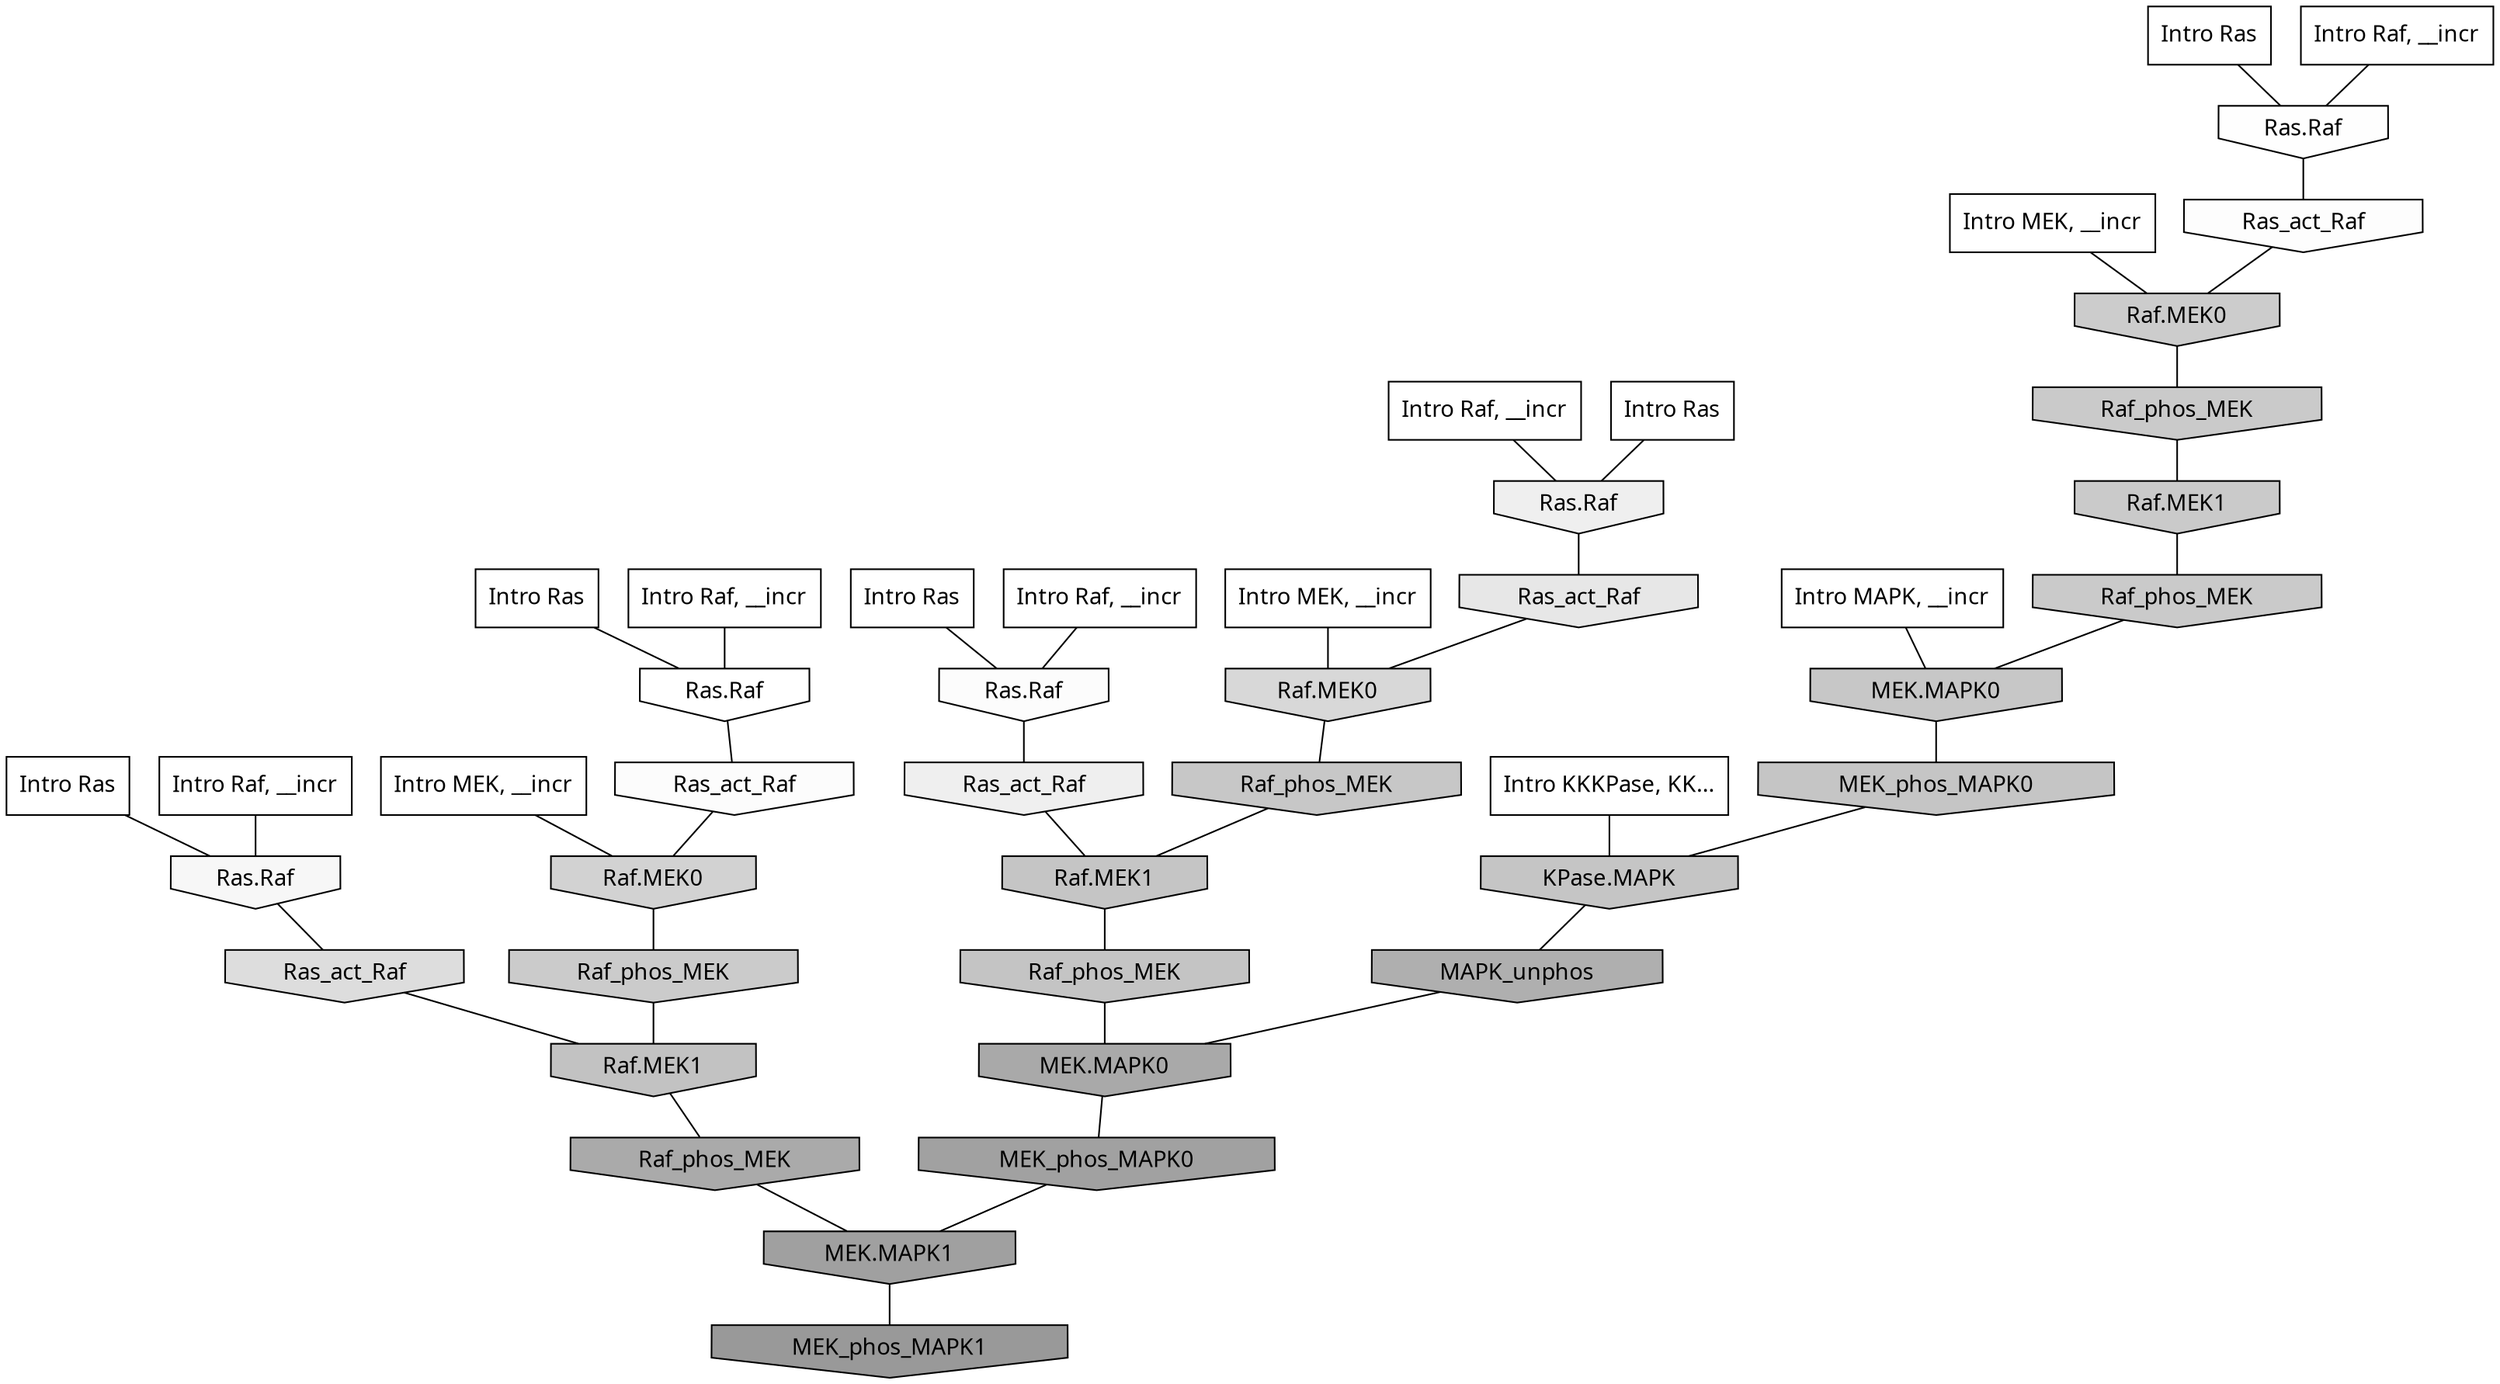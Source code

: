 digraph G{
  rankdir="TB";
  ranksep=0.30;
  node [fontname="CMU Serif"];
  edge [fontname="CMU Serif"];
  
  0 [label="Intro Ras", shape=rectangle, style=filled, fillcolor="0.000 0.000 1.000"]
  
  10 [label="Intro Ras", shape=rectangle, style=filled, fillcolor="0.000 0.000 1.000"]
  
  19 [label="Intro Ras", shape=rectangle, style=filled, fillcolor="0.000 0.000 1.000"]
  
  48 [label="Intro Ras", shape=rectangle, style=filled, fillcolor="0.000 0.000 1.000"]
  
  58 [label="Intro Ras", shape=rectangle, style=filled, fillcolor="0.000 0.000 1.000"]
  
  170 [label="Intro Raf, __incr", shape=rectangle, style=filled, fillcolor="0.000 0.000 1.000"]
  
  430 [label="Intro Raf, __incr", shape=rectangle, style=filled, fillcolor="0.000 0.000 1.000"]
  
  873 [label="Intro Raf, __incr", shape=rectangle, style=filled, fillcolor="0.000 0.000 1.000"]
  
  942 [label="Intro Raf, __incr", shape=rectangle, style=filled, fillcolor="0.000 0.000 1.000"]
  
  1074 [label="Intro Raf, __incr", shape=rectangle, style=filled, fillcolor="0.000 0.000 1.000"]
  
  1313 [label="Intro MEK, __incr", shape=rectangle, style=filled, fillcolor="0.000 0.000 1.000"]
  
  1524 [label="Intro MEK, __incr", shape=rectangle, style=filled, fillcolor="0.000 0.000 1.000"]
  
  1564 [label="Intro MEK, __incr", shape=rectangle, style=filled, fillcolor="0.000 0.000 1.000"]
  
  2578 [label="Intro MAPK, __incr", shape=rectangle, style=filled, fillcolor="0.000 0.000 1.000"]
  
  3137 [label="Intro KKKPase, KK...", shape=rectangle, style=filled, fillcolor="0.000 0.000 1.000"]
  
  3268 [label="Ras.Raf", shape=invhouse, style=filled, fillcolor="0.000 0.000 1.000"]
  
  3353 [label="Ras.Raf", shape=invhouse, style=filled, fillcolor="0.000 0.000 0.993"]
  
  3356 [label="Ras_act_Raf", shape=invhouse, style=filled, fillcolor="0.000 0.000 0.992"]
  
  3400 [label="Ras_act_Raf", shape=invhouse, style=filled, fillcolor="0.000 0.000 0.988"]
  
  3419 [label="Ras.Raf", shape=invhouse, style=filled, fillcolor="0.000 0.000 0.986"]
  
  3559 [label="Ras.Raf", shape=invhouse, style=filled, fillcolor="0.000 0.000 0.966"]
  
  3951 [label="Ras.Raf", shape=invhouse, style=filled, fillcolor="0.000 0.000 0.934"]
  
  3960 [label="Ras_act_Raf", shape=invhouse, style=filled, fillcolor="0.000 0.000 0.934"]
  
  4448 [label="Ras_act_Raf", shape=invhouse, style=filled, fillcolor="0.000 0.000 0.904"]
  
  5093 [label="Ras_act_Raf", shape=invhouse, style=filled, fillcolor="0.000 0.000 0.867"]
  
  5501 [label="Raf.MEK0", shape=invhouse, style=filled, fillcolor="0.000 0.000 0.846"]
  
  5981 [label="Raf.MEK0", shape=invhouse, style=filled, fillcolor="0.000 0.000 0.822"]
  
  6484 [label="Raf.MEK0", shape=invhouse, style=filled, fillcolor="0.000 0.000 0.800"]
  
  6633 [label="Raf_phos_MEK", shape=invhouse, style=filled, fillcolor="0.000 0.000 0.795"]
  
  6709 [label="Raf_phos_MEK", shape=invhouse, style=filled, fillcolor="0.000 0.000 0.792"]
  
  6711 [label="Raf.MEK1", shape=invhouse, style=filled, fillcolor="0.000 0.000 0.792"]
  
  6715 [label="Raf_phos_MEK", shape=invhouse, style=filled, fillcolor="0.000 0.000 0.792"]
  
  7059 [label="MEK.MAPK0", shape=invhouse, style=filled, fillcolor="0.000 0.000 0.781"]
  
  7091 [label="Raf_phos_MEK", shape=invhouse, style=filled, fillcolor="0.000 0.000 0.780"]
  
  7336 [label="MEK_phos_MAPK0", shape=invhouse, style=filled, fillcolor="0.000 0.000 0.773"]
  
  7352 [label="KPase.MAPK", shape=invhouse, style=filled, fillcolor="0.000 0.000 0.773"]
  
  7398 [label="Raf.MEK1", shape=invhouse, style=filled, fillcolor="0.000 0.000 0.771"]
  
  7571 [label="Raf_phos_MEK", shape=invhouse, style=filled, fillcolor="0.000 0.000 0.767"]
  
  7835 [label="Raf.MEK1", shape=invhouse, style=filled, fillcolor="0.000 0.000 0.758"]
  
  10996 [label="MAPK_unphos", shape=invhouse, style=filled, fillcolor="0.000 0.000 0.687"]
  
  12350 [label="Raf_phos_MEK", shape=invhouse, style=filled, fillcolor="0.000 0.000 0.665"]
  
  12487 [label="MEK.MAPK0", shape=invhouse, style=filled, fillcolor="0.000 0.000 0.662"]
  
  14944 [label="MEK_phos_MAPK0", shape=invhouse, style=filled, fillcolor="0.000 0.000 0.630"]
  
  15112 [label="MEK.MAPK1", shape=invhouse, style=filled, fillcolor="0.000 0.000 0.627"]
  
  16557 [label="MEK_phos_MAPK1", shape=invhouse, style=filled, fillcolor="0.000 0.000 0.600"]
  
  
  15112 -> 16557 [dir=none, color="0.000 0.000 0.000"] 
  14944 -> 15112 [dir=none, color="0.000 0.000 0.000"] 
  12487 -> 14944 [dir=none, color="0.000 0.000 0.000"] 
  12350 -> 15112 [dir=none, color="0.000 0.000 0.000"] 
  10996 -> 12487 [dir=none, color="0.000 0.000 0.000"] 
  7835 -> 12350 [dir=none, color="0.000 0.000 0.000"] 
  7571 -> 12487 [dir=none, color="0.000 0.000 0.000"] 
  7398 -> 7571 [dir=none, color="0.000 0.000 0.000"] 
  7352 -> 10996 [dir=none, color="0.000 0.000 0.000"] 
  7336 -> 7352 [dir=none, color="0.000 0.000 0.000"] 
  7091 -> 7398 [dir=none, color="0.000 0.000 0.000"] 
  7059 -> 7336 [dir=none, color="0.000 0.000 0.000"] 
  6715 -> 7059 [dir=none, color="0.000 0.000 0.000"] 
  6711 -> 6715 [dir=none, color="0.000 0.000 0.000"] 
  6709 -> 6711 [dir=none, color="0.000 0.000 0.000"] 
  6633 -> 7835 [dir=none, color="0.000 0.000 0.000"] 
  6484 -> 6709 [dir=none, color="0.000 0.000 0.000"] 
  5981 -> 6633 [dir=none, color="0.000 0.000 0.000"] 
  5501 -> 7091 [dir=none, color="0.000 0.000 0.000"] 
  5093 -> 7835 [dir=none, color="0.000 0.000 0.000"] 
  4448 -> 5501 [dir=none, color="0.000 0.000 0.000"] 
  3960 -> 7398 [dir=none, color="0.000 0.000 0.000"] 
  3951 -> 4448 [dir=none, color="0.000 0.000 0.000"] 
  3559 -> 5093 [dir=none, color="0.000 0.000 0.000"] 
  3419 -> 3960 [dir=none, color="0.000 0.000 0.000"] 
  3400 -> 5981 [dir=none, color="0.000 0.000 0.000"] 
  3356 -> 6484 [dir=none, color="0.000 0.000 0.000"] 
  3353 -> 3356 [dir=none, color="0.000 0.000 0.000"] 
  3268 -> 3400 [dir=none, color="0.000 0.000 0.000"] 
  3137 -> 7352 [dir=none, color="0.000 0.000 0.000"] 
  2578 -> 7059 [dir=none, color="0.000 0.000 0.000"] 
  1564 -> 6484 [dir=none, color="0.000 0.000 0.000"] 
  1524 -> 5981 [dir=none, color="0.000 0.000 0.000"] 
  1313 -> 5501 [dir=none, color="0.000 0.000 0.000"] 
  1074 -> 3268 [dir=none, color="0.000 0.000 0.000"] 
  942 -> 3353 [dir=none, color="0.000 0.000 0.000"] 
  873 -> 3419 [dir=none, color="0.000 0.000 0.000"] 
  430 -> 3559 [dir=none, color="0.000 0.000 0.000"] 
  170 -> 3951 [dir=none, color="0.000 0.000 0.000"] 
  58 -> 3353 [dir=none, color="0.000 0.000 0.000"] 
  48 -> 3268 [dir=none, color="0.000 0.000 0.000"] 
  19 -> 3419 [dir=none, color="0.000 0.000 0.000"] 
  10 -> 3951 [dir=none, color="0.000 0.000 0.000"] 
  0 -> 3559 [dir=none, color="0.000 0.000 0.000"] 
  
  }
